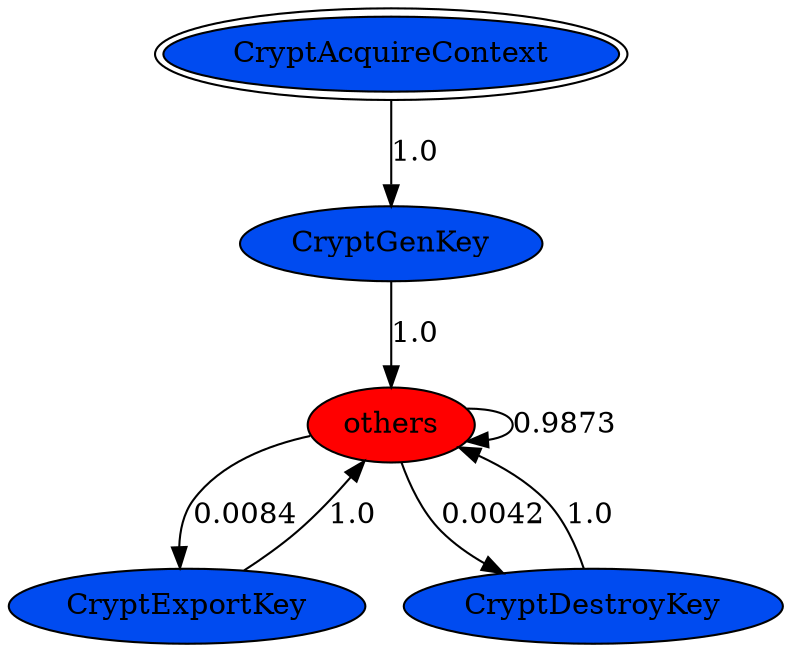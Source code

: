 digraph "./REPORTS/63258.json/API_PER_CATEGORY/CryptExportPublicKeyInfoEx.exe_6548_Cryptography_API_per_Category_Transition_Matrix" {
	CryptAcquireContext [label=CryptAcquireContext fillcolor="#004bf0" peripheries=2 style=filled]
	CryptGenKey [label=CryptGenKey fillcolor="#004bf0" style=filled]
	CryptAcquireContext -> CryptGenKey [label=1.0 fontcolor=black]
	others [label=others fillcolor=red style=filled]
	CryptGenKey -> others [label=1.0 fontcolor=black]
	others -> others [label=0.9873 fontcolor=black]
	CryptExportKey [label=CryptExportKey fillcolor="#004bf0" style=filled]
	others -> CryptExportKey [label=0.0084 fontcolor=black]
	CryptDestroyKey [label=CryptDestroyKey fillcolor="#004bf0" style=filled]
	others -> CryptDestroyKey [label=0.0042 fontcolor=black]
	CryptExportKey -> others [label=1.0 fontcolor=black]
	CryptDestroyKey -> others [label=1.0 fontcolor=black]
}
